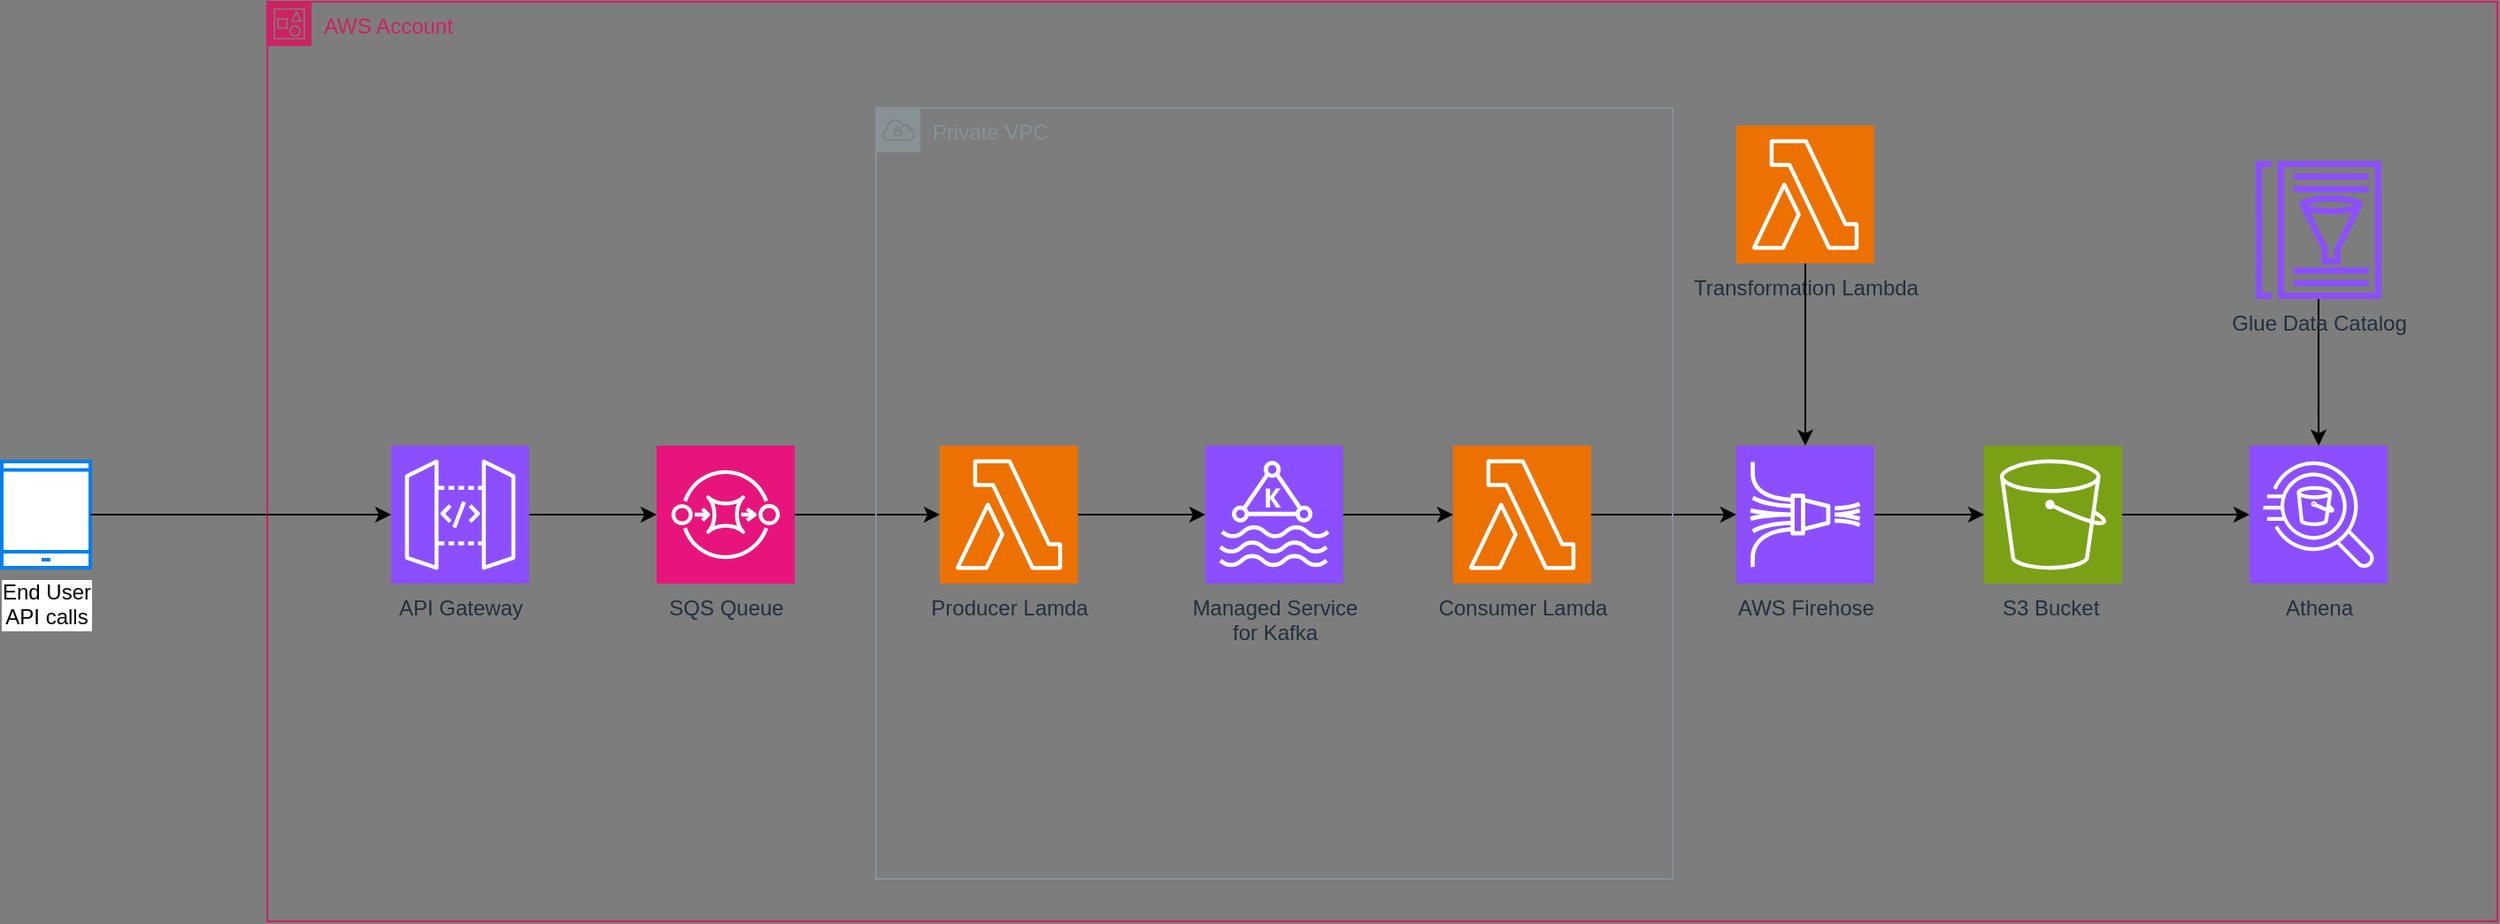 <mxfile version="22.1.11" type="device">
  <diagram name="Page-1" id="y2ZMLpbdhyx-fxlHNAmN">
    <mxGraphModel dx="2074" dy="1077" grid="1" gridSize="10" guides="1" tooltips="1" connect="1" arrows="1" fold="1" page="1" pageScale="1" pageWidth="1169" pageHeight="827" background="#7D7D7D" math="0" shadow="0">
      <root>
        <mxCell id="0" />
        <mxCell id="1" parent="0" />
        <mxCell id="Tk0lirJEVOjgyeA5Guif-1" value="AWS Account" style="points=[[0,0],[0.25,0],[0.5,0],[0.75,0],[1,0],[1,0.25],[1,0.5],[1,0.75],[1,1],[0.75,1],[0.5,1],[0.25,1],[0,1],[0,0.75],[0,0.5],[0,0.25]];outlineConnect=0;gradientColor=none;html=1;whiteSpace=wrap;fontSize=12;fontStyle=0;container=1;pointerEvents=0;collapsible=0;recursiveResize=0;shape=mxgraph.aws4.group;grIcon=mxgraph.aws4.group_account;strokeColor=#CD2264;fillColor=none;verticalAlign=top;align=left;spacingLeft=30;fontColor=#CD2264;dashed=0;" vertex="1" parent="1">
          <mxGeometry x="250" y="60" width="1260" height="520" as="geometry" />
        </mxCell>
        <mxCell id="Tk0lirJEVOjgyeA5Guif-3" value="API Gateway" style="sketch=0;points=[[0,0,0],[0.25,0,0],[0.5,0,0],[0.75,0,0],[1,0,0],[0,1,0],[0.25,1,0],[0.5,1,0],[0.75,1,0],[1,1,0],[0,0.25,0],[0,0.5,0],[0,0.75,0],[1,0.25,0],[1,0.5,0],[1,0.75,0]];outlineConnect=0;fontColor=#232F3E;fillColor=#8C4FFF;strokeColor=#ffffff;dashed=0;verticalLabelPosition=bottom;verticalAlign=top;align=center;html=1;fontSize=12;fontStyle=0;aspect=fixed;shape=mxgraph.aws4.resourceIcon;resIcon=mxgraph.aws4.api_gateway;" vertex="1" parent="Tk0lirJEVOjgyeA5Guif-1">
          <mxGeometry x="70" y="251" width="78" height="78" as="geometry" />
        </mxCell>
        <mxCell id="Tk0lirJEVOjgyeA5Guif-4" value="SQS Queue" style="sketch=0;points=[[0,0,0],[0.25,0,0],[0.5,0,0],[0.75,0,0],[1,0,0],[0,1,0],[0.25,1,0],[0.5,1,0],[0.75,1,0],[1,1,0],[0,0.25,0],[0,0.5,0],[0,0.75,0],[1,0.25,0],[1,0.5,0],[1,0.75,0]];outlineConnect=0;fontColor=#232F3E;fillColor=#E7157B;strokeColor=#ffffff;dashed=0;verticalLabelPosition=bottom;verticalAlign=top;align=center;html=1;fontSize=12;fontStyle=0;aspect=fixed;shape=mxgraph.aws4.resourceIcon;resIcon=mxgraph.aws4.sqs;" vertex="1" parent="Tk0lirJEVOjgyeA5Guif-1">
          <mxGeometry x="220" y="251" width="78" height="78" as="geometry" />
        </mxCell>
        <mxCell id="Tk0lirJEVOjgyeA5Guif-5" value="Producer Lamda" style="sketch=0;points=[[0,0,0],[0.25,0,0],[0.5,0,0],[0.75,0,0],[1,0,0],[0,1,0],[0.25,1,0],[0.5,1,0],[0.75,1,0],[1,1,0],[0,0.25,0],[0,0.5,0],[0,0.75,0],[1,0.25,0],[1,0.5,0],[1,0.75,0]];outlineConnect=0;fontColor=#232F3E;fillColor=#ED7100;strokeColor=#ffffff;dashed=0;verticalLabelPosition=bottom;verticalAlign=top;align=center;html=1;fontSize=12;fontStyle=0;aspect=fixed;shape=mxgraph.aws4.resourceIcon;resIcon=mxgraph.aws4.lambda;" vertex="1" parent="Tk0lirJEVOjgyeA5Guif-1">
          <mxGeometry x="380" y="251" width="78" height="78" as="geometry" />
        </mxCell>
        <mxCell id="Tk0lirJEVOjgyeA5Guif-21" style="edgeStyle=orthogonalEdgeStyle;rounded=0;orthogonalLoop=1;jettySize=auto;html=1;" edge="1" parent="Tk0lirJEVOjgyeA5Guif-1" source="Tk0lirJEVOjgyeA5Guif-6" target="Tk0lirJEVOjgyeA5Guif-7">
          <mxGeometry relative="1" as="geometry" />
        </mxCell>
        <mxCell id="Tk0lirJEVOjgyeA5Guif-6" value="Managed Service&lt;br&gt;for Kafka" style="sketch=0;points=[[0,0,0],[0.25,0,0],[0.5,0,0],[0.75,0,0],[1,0,0],[0,1,0],[0.25,1,0],[0.5,1,0],[0.75,1,0],[1,1,0],[0,0.25,0],[0,0.5,0],[0,0.75,0],[1,0.25,0],[1,0.5,0],[1,0.75,0]];outlineConnect=0;fontColor=#232F3E;fillColor=#8C4FFF;strokeColor=#ffffff;dashed=0;verticalLabelPosition=bottom;verticalAlign=top;align=center;html=1;fontSize=12;fontStyle=0;aspect=fixed;shape=mxgraph.aws4.resourceIcon;resIcon=mxgraph.aws4.managed_streaming_for_kafka;" vertex="1" parent="Tk0lirJEVOjgyeA5Guif-1">
          <mxGeometry x="530" y="251" width="78" height="78" as="geometry" />
        </mxCell>
        <mxCell id="Tk0lirJEVOjgyeA5Guif-22" style="edgeStyle=orthogonalEdgeStyle;rounded=0;orthogonalLoop=1;jettySize=auto;html=1;" edge="1" parent="Tk0lirJEVOjgyeA5Guif-1" source="Tk0lirJEVOjgyeA5Guif-7" target="Tk0lirJEVOjgyeA5Guif-8">
          <mxGeometry relative="1" as="geometry" />
        </mxCell>
        <mxCell id="Tk0lirJEVOjgyeA5Guif-7" value="Consumer Lamda" style="sketch=0;points=[[0,0,0],[0.25,0,0],[0.5,0,0],[0.75,0,0],[1,0,0],[0,1,0],[0.25,1,0],[0.5,1,0],[0.75,1,0],[1,1,0],[0,0.25,0],[0,0.5,0],[0,0.75,0],[1,0.25,0],[1,0.5,0],[1,0.75,0]];outlineConnect=0;fontColor=#232F3E;fillColor=#ED7100;strokeColor=#ffffff;dashed=0;verticalLabelPosition=bottom;verticalAlign=top;align=center;html=1;fontSize=12;fontStyle=0;aspect=fixed;shape=mxgraph.aws4.resourceIcon;resIcon=mxgraph.aws4.lambda;" vertex="1" parent="Tk0lirJEVOjgyeA5Guif-1">
          <mxGeometry x="670" y="251" width="78" height="78" as="geometry" />
        </mxCell>
        <mxCell id="Tk0lirJEVOjgyeA5Guif-23" style="edgeStyle=orthogonalEdgeStyle;rounded=0;orthogonalLoop=1;jettySize=auto;html=1;" edge="1" parent="Tk0lirJEVOjgyeA5Guif-1" source="Tk0lirJEVOjgyeA5Guif-8" target="Tk0lirJEVOjgyeA5Guif-10">
          <mxGeometry relative="1" as="geometry" />
        </mxCell>
        <mxCell id="Tk0lirJEVOjgyeA5Guif-8" value="AWS Firehose" style="sketch=0;points=[[0,0,0],[0.25,0,0],[0.5,0,0],[0.75,0,0],[1,0,0],[0,1,0],[0.25,1,0],[0.5,1,0],[0.75,1,0],[1,1,0],[0,0.25,0],[0,0.5,0],[0,0.75,0],[1,0.25,0],[1,0.5,0],[1,0.75,0]];outlineConnect=0;fontColor=#232F3E;fillColor=#8C4FFF;strokeColor=#ffffff;dashed=0;verticalLabelPosition=bottom;verticalAlign=top;align=center;html=1;fontSize=12;fontStyle=0;aspect=fixed;shape=mxgraph.aws4.resourceIcon;resIcon=mxgraph.aws4.kinesis_data_firehose;" vertex="1" parent="Tk0lirJEVOjgyeA5Guif-1">
          <mxGeometry x="830" y="251" width="78" height="78" as="geometry" />
        </mxCell>
        <mxCell id="Tk0lirJEVOjgyeA5Guif-9" value="Transformation Lambda" style="sketch=0;points=[[0,0,0],[0.25,0,0],[0.5,0,0],[0.75,0,0],[1,0,0],[0,1,0],[0.25,1,0],[0.5,1,0],[0.75,1,0],[1,1,0],[0,0.25,0],[0,0.5,0],[0,0.75,0],[1,0.25,0],[1,0.5,0],[1,0.75,0]];outlineConnect=0;fontColor=#232F3E;fillColor=#ED7100;strokeColor=#ffffff;dashed=0;verticalLabelPosition=bottom;verticalAlign=top;align=center;html=1;fontSize=12;fontStyle=0;aspect=fixed;shape=mxgraph.aws4.resourceIcon;resIcon=mxgraph.aws4.lambda;" vertex="1" parent="Tk0lirJEVOjgyeA5Guif-1">
          <mxGeometry x="830" y="70" width="78" height="78" as="geometry" />
        </mxCell>
        <mxCell id="Tk0lirJEVOjgyeA5Guif-24" style="edgeStyle=orthogonalEdgeStyle;rounded=0;orthogonalLoop=1;jettySize=auto;html=1;" edge="1" parent="Tk0lirJEVOjgyeA5Guif-1" source="Tk0lirJEVOjgyeA5Guif-10" target="Tk0lirJEVOjgyeA5Guif-11">
          <mxGeometry relative="1" as="geometry" />
        </mxCell>
        <mxCell id="Tk0lirJEVOjgyeA5Guif-10" value="S3 Bucket&amp;nbsp;" style="sketch=0;points=[[0,0,0],[0.25,0,0],[0.5,0,0],[0.75,0,0],[1,0,0],[0,1,0],[0.25,1,0],[0.5,1,0],[0.75,1,0],[1,1,0],[0,0.25,0],[0,0.5,0],[0,0.75,0],[1,0.25,0],[1,0.5,0],[1,0.75,0]];outlineConnect=0;fontColor=#232F3E;fillColor=#7AA116;strokeColor=#ffffff;dashed=0;verticalLabelPosition=bottom;verticalAlign=top;align=center;html=1;fontSize=12;fontStyle=0;aspect=fixed;shape=mxgraph.aws4.resourceIcon;resIcon=mxgraph.aws4.s3;" vertex="1" parent="Tk0lirJEVOjgyeA5Guif-1">
          <mxGeometry x="970" y="251" width="78" height="78" as="geometry" />
        </mxCell>
        <mxCell id="Tk0lirJEVOjgyeA5Guif-11" value="Athena" style="sketch=0;points=[[0,0,0],[0.25,0,0],[0.5,0,0],[0.75,0,0],[1,0,0],[0,1,0],[0.25,1,0],[0.5,1,0],[0.75,1,0],[1,1,0],[0,0.25,0],[0,0.5,0],[0,0.75,0],[1,0.25,0],[1,0.5,0],[1,0.75,0]];outlineConnect=0;fontColor=#232F3E;fillColor=#8C4FFF;strokeColor=#ffffff;dashed=0;verticalLabelPosition=bottom;verticalAlign=top;align=center;html=1;fontSize=12;fontStyle=0;aspect=fixed;shape=mxgraph.aws4.resourceIcon;resIcon=mxgraph.aws4.athena;" vertex="1" parent="Tk0lirJEVOjgyeA5Guif-1">
          <mxGeometry x="1120" y="251" width="78" height="78" as="geometry" />
        </mxCell>
        <mxCell id="Tk0lirJEVOjgyeA5Guif-25" style="edgeStyle=orthogonalEdgeStyle;rounded=0;orthogonalLoop=1;jettySize=auto;html=1;" edge="1" parent="Tk0lirJEVOjgyeA5Guif-1" source="Tk0lirJEVOjgyeA5Guif-12" target="Tk0lirJEVOjgyeA5Guif-11">
          <mxGeometry relative="1" as="geometry" />
        </mxCell>
        <mxCell id="Tk0lirJEVOjgyeA5Guif-12" value="Glue Data Catalog" style="sketch=0;outlineConnect=0;fontColor=#232F3E;gradientColor=none;fillColor=#8C4FFF;strokeColor=none;dashed=0;verticalLabelPosition=bottom;verticalAlign=top;align=center;html=1;fontSize=12;fontStyle=0;aspect=fixed;pointerEvents=1;shape=mxgraph.aws4.glue_data_catalog;" vertex="1" parent="Tk0lirJEVOjgyeA5Guif-1">
          <mxGeometry x="1123" y="90" width="72" height="78" as="geometry" />
        </mxCell>
        <mxCell id="Tk0lirJEVOjgyeA5Guif-17" style="edgeStyle=orthogonalEdgeStyle;rounded=0;orthogonalLoop=1;jettySize=auto;html=1;entryX=0;entryY=0.5;entryDx=0;entryDy=0;entryPerimeter=0;" edge="1" parent="Tk0lirJEVOjgyeA5Guif-1" source="Tk0lirJEVOjgyeA5Guif-3" target="Tk0lirJEVOjgyeA5Guif-4">
          <mxGeometry relative="1" as="geometry" />
        </mxCell>
        <mxCell id="Tk0lirJEVOjgyeA5Guif-19" style="edgeStyle=orthogonalEdgeStyle;rounded=0;orthogonalLoop=1;jettySize=auto;html=1;entryX=0;entryY=0.5;entryDx=0;entryDy=0;entryPerimeter=0;" edge="1" parent="Tk0lirJEVOjgyeA5Guif-1" source="Tk0lirJEVOjgyeA5Guif-4" target="Tk0lirJEVOjgyeA5Guif-5">
          <mxGeometry relative="1" as="geometry" />
        </mxCell>
        <mxCell id="Tk0lirJEVOjgyeA5Guif-20" style="edgeStyle=orthogonalEdgeStyle;rounded=0;orthogonalLoop=1;jettySize=auto;html=1;entryX=0;entryY=0.5;entryDx=0;entryDy=0;entryPerimeter=0;" edge="1" parent="Tk0lirJEVOjgyeA5Guif-1" source="Tk0lirJEVOjgyeA5Guif-5" target="Tk0lirJEVOjgyeA5Guif-6">
          <mxGeometry relative="1" as="geometry" />
        </mxCell>
        <mxCell id="Tk0lirJEVOjgyeA5Guif-26" style="edgeStyle=orthogonalEdgeStyle;rounded=0;orthogonalLoop=1;jettySize=auto;html=1;entryX=0.5;entryY=0;entryDx=0;entryDy=0;entryPerimeter=0;" edge="1" parent="Tk0lirJEVOjgyeA5Guif-1" source="Tk0lirJEVOjgyeA5Guif-9" target="Tk0lirJEVOjgyeA5Guif-8">
          <mxGeometry relative="1" as="geometry" />
        </mxCell>
        <mxCell id="Tk0lirJEVOjgyeA5Guif-15" value="Private VPC" style="sketch=0;outlineConnect=0;gradientColor=none;html=1;whiteSpace=wrap;fontSize=12;fontStyle=0;shape=mxgraph.aws4.group;grIcon=mxgraph.aws4.group_vpc;strokeColor=#879196;fillColor=none;verticalAlign=top;align=left;spacingLeft=30;fontColor=#879196;dashed=0;" vertex="1" parent="Tk0lirJEVOjgyeA5Guif-1">
          <mxGeometry x="344" y="60" width="450" height="436" as="geometry" />
        </mxCell>
        <mxCell id="Tk0lirJEVOjgyeA5Guif-2" value="End User&lt;br&gt;API calls" style="html=1;verticalLabelPosition=bottom;align=center;labelBackgroundColor=#ffffff;verticalAlign=top;strokeWidth=2;strokeColor=#0080F0;shadow=0;dashed=0;shape=mxgraph.ios7.icons.smartphone;" vertex="1" parent="1">
          <mxGeometry x="100" y="320" width="50" height="60" as="geometry" />
        </mxCell>
        <mxCell id="Tk0lirJEVOjgyeA5Guif-16" style="edgeStyle=orthogonalEdgeStyle;rounded=0;orthogonalLoop=1;jettySize=auto;html=1;entryX=0;entryY=0.5;entryDx=0;entryDy=0;entryPerimeter=0;" edge="1" parent="1" source="Tk0lirJEVOjgyeA5Guif-2" target="Tk0lirJEVOjgyeA5Guif-3">
          <mxGeometry relative="1" as="geometry" />
        </mxCell>
      </root>
    </mxGraphModel>
  </diagram>
</mxfile>
